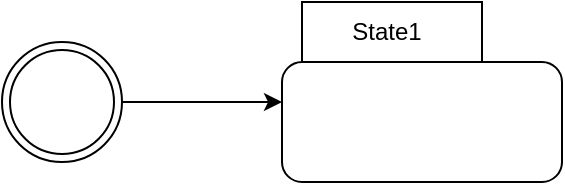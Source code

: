 <mxfile version="22.1.16" type="github">
  <diagram name="Page-1" id="ri_uI1SEH4h7R6JElfUO">
    <mxGraphModel dx="548" dy="433" grid="1" gridSize="10" guides="1" tooltips="1" connect="1" arrows="1" fold="1" page="1" pageScale="1" pageWidth="1100" pageHeight="850" math="0" shadow="0">
      <root>
        <mxCell id="0" />
        <mxCell id="1" parent="0" />
        <mxCell id="yNuguad6mRy1zK03DagX-2" value="" style="edgeStyle=orthogonalEdgeStyle;rounded=0;orthogonalLoop=1;jettySize=auto;html=1;" edge="1" parent="1" source="yNuguad6mRy1zK03DagX-1">
          <mxGeometry relative="1" as="geometry">
            <mxPoint x="160" y="80" as="targetPoint" />
          </mxGeometry>
        </mxCell>
        <mxCell id="yNuguad6mRy1zK03DagX-1" value="" style="ellipse;shape=doubleEllipse;html=1;dashed=0;whiteSpace=wrap;aspect=fixed;" vertex="1" parent="1">
          <mxGeometry x="20" y="50" width="60" height="60" as="geometry" />
        </mxCell>
        <mxCell id="yNuguad6mRy1zK03DagX-3" value="State1" style="shape=folder;align=center;verticalAlign=middle;fontStyle=0;tabWidth=100;tabHeight=30;tabPosition=left;html=1;boundedLbl=1;labelInHeader=1;rounded=1;absoluteArcSize=1;arcSize=10;whiteSpace=wrap;" vertex="1" parent="1">
          <mxGeometry x="160" y="30" width="140" height="90" as="geometry" />
        </mxCell>
      </root>
    </mxGraphModel>
  </diagram>
</mxfile>
